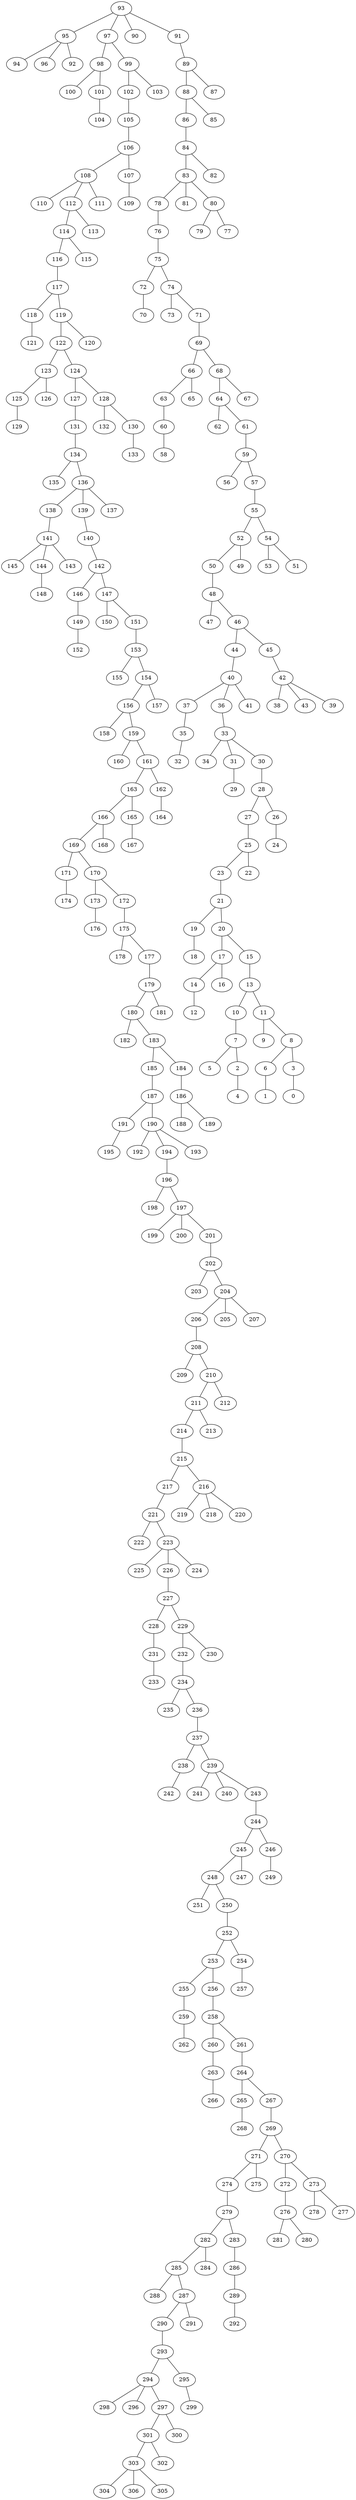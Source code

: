 graph G {
"5";
"37";
"118";
"178";
"191";
"259";
"88";
"27";
"122";
"265";
"225";
"167";
"135";
"289";
"199";
"208";
"62";
"9";
"13";
"226";
"7";
"66";
"145";
"155";
"110";
"93";
"40";
"227";
"249";
"24";
"64";
"182";
"42";
"117";
"301";
"108";
"176";
"188";
"35";
"94";
"106";
"224";
"105";
"50";
"132";
"123";
"28";
"300";
"298";
"206";
"131";
"89";
"255";
"47";
"258";
"235";
"83";
"288";
"200";
"187";
"257";
"281";
"304";
"153";
"219";
"104";
"222";
"267";
"78";
"205";
"82";
"149";
"272";
"141";
"138";
"231";
"296";
"217";
"158";
"201";
"228";
"56";
"125";
"107";
"95";
"119";
"286";
"38";
"245";
"209";
"169";
"166";
"32";
"124";
"150";
"179";
"69";
"139";
"140";
"282";
"262";
"133";
"60";
"253";
"202";
"114";
"306";
"49";
"43";
"303";
"229";
"218";
"18";
"192";
"211";
"216";
"232";
"214";
"23";
"100";
"61";
"237";
"96";
"86";
"97";
"67";
"230";
"173";
"151";
"19";
"34";
"31";
"302";
"154";
"194";
"198";
"175";
"8";
"102";
"242";
"260";
"171";
"241";
"251";
"12";
"79";
"4";
"156";
"294";
"278";
"1";
"33";
"136";
"215";
"248";
"52";
"234";
"177";
"90";
"186";
"129";
"246";
"92";
"26";
"84";
"17";
"81";
"142";
"63";
"6";
"285";
"130";
"240";
"3";
"14";
"266";
"247";
"16";
"233";
"116";
"65";
"146";
"147";
"91";
"159";
"203";
"170";
"207";
"36";
"115";
"263";
"261";
"274";
"238";
"22";
"157";
"30";
"292";
"68";
"165";
"185";
"239";
"112";
"283";
"295";
"220";
"196";
"180";
"59";
"181";
"275";
"46";
"72";
"264";
"287";
"269";
"127";
"39";
"41";
"74";
"250";
"113";
"271";
"15";
"98";
"10";
"279";
"53";
"197";
"164";
"193";
"243";
"111";
"254";
"134";
"189";
"101";
"163";
"44";
"25";
"213";
"137";
"121";
"223";
"76";
"160";
"299";
"73";
"184";
"48";
"144";
"75";
"45";
"305";
"20";
"297";
"0";
"183";
"126";
"55";
"162";
"190";
"273";
"236";
"244";
"168";
"148";
"252";
"161";
"128";
"204";
"29";
"143";
"77";
"11";
"210";
"284";
"103";
"71";
"174";
"109";
"80";
"120";
"212";
"99";
"195";
"85";
"58";
"172";
"293";
"57";
"277";
"280";
"221";
"21";
"2";
"268";
"290";
"291";
"276";
"70";
"256";
"54";
"270";
"87";
"152";
"51";
    "64" -- "61";
    "124" -- "128";
    "202" -- "204";
    "282" -- "284";
    "301" -- "302";
    "36" -- "33";
    "162" -- "164";
    "7" -- "5";
    "156" -- "159";
    "95" -- "96";
    "256" -- "258";
    "84" -- "83";
    "271" -- "275";
    "211" -- "214";
    "64" -- "62";
    "25" -- "23";
    "289" -- "292";
    "84" -- "82";
    "244" -- "246";
    "136" -- "139";
    "72" -- "70";
    "147" -- "151";
    "293" -- "294";
    "61" -- "59";
    "125" -- "129";
    "232" -- "234";
    "183" -- "185";
    "8" -- "3";
    "248" -- "251";
    "194" -- "196";
    "117" -- "119";
    "245" -- "248";
    "297" -- "301";
    "136" -- "137";
    "175" -- "177";
    "285" -- "287";
    "303" -- "306";
    "245" -- "247";
    "301" -- "303";
    "184" -- "186";
    "210" -- "211";
    "234" -- "236";
    "88" -- "86";
    "202" -- "203";
    "141" -- "144";
    "27" -- "25";
    "208" -- "210";
    "223" -- "225";
    "229" -- "232";
    "258" -- "261";
    "272" -- "276";
    "253" -- "256";
    "142" -- "146";
    "259" -- "262";
    "190" -- "192";
    "131" -- "134";
    "271" -- "274";
    "60" -- "58";
    "215" -- "216";
    "89" -- "88";
    "190" -- "194";
    "59" -- "57";
    "286" -- "289";
    "28" -- "27";
    "273" -- "277";
    "68" -- "64";
    "68" -- "67";
    "19" -- "18";
    "13" -- "11";
    "7" -- "2";
    "17" -- "14";
    "83" -- "80";
    "52" -- "49";
    "166" -- "169";
    "170" -- "172";
    "197" -- "200";
    "69" -- "68";
    "206" -- "208";
    "252" -- "254";
    "154" -- "157";
    "124" -- "127";
    "264" -- "265";
    "273" -- "278";
    "186" -- "189";
    "141" -- "145";
    "106" -- "108";
    "216" -- "219";
    "270" -- "272";
    "116" -- "117";
    "169" -- "170";
    "42" -- "39";
    "69" -- "66";
    "239" -- "241";
    "146" -- "149";
    "93" -- "91";
    "57" -- "55";
    "136" -- "138";
    "226" -- "227";
    "48" -- "47";
    "86" -- "84";
    "252" -- "253";
    "50" -- "48";
    "130" -- "133";
    "180" -- "182";
    "214" -- "215";
    "63" -- "60";
    "117" -- "118";
    "153" -- "154";
    "156" -- "158";
    "10" -- "7";
    "208" -- "209";
    "172" -- "175";
    "54" -- "51";
    "83" -- "78";
    "204" -- "205";
    "35" -- "32";
    "74" -- "73";
    "263" -- "266";
    "106" -- "107";
    "114" -- "116";
    "215" -- "217";
    "108" -- "110";
    "66" -- "63";
    "45" -- "42";
    "179" -- "180";
    "260" -- "263";
    "98" -- "101";
    "101" -- "104";
    "279" -- "282";
    "76" -- "75";
    "154" -- "156";
    "97" -- "99";
    "98" -- "100";
    "37" -- "35";
    "236" -- "237";
    "285" -- "288";
    "97" -- "98";
    "119" -- "122";
    "33" -- "30";
    "99" -- "103";
    "123" -- "126";
    "183" -- "184";
    "211" -- "213";
    "221" -- "223";
    "237" -- "239";
    "118" -- "121";
    "142" -- "147";
    "229" -- "230";
    "170" -- "173";
    "217" -- "221";
    "294" -- "297";
    "141" -- "143";
    "134" -- "135";
    "138" -- "141";
    "123" -- "125";
    "185" -- "187";
    "196" -- "197";
    "216" -- "218";
    "294" -- "296";
    "59" -- "56";
    "83" -- "81";
    "231" -- "233";
    "270" -- "273";
    "221" -- "222";
    "261" -- "264";
    "187" -- "190";
    "75" -- "72";
    "42" -- "38";
    "54" -- "53";
    "186" -- "188";
    "239" -- "240";
    "279" -- "283";
    "237" -- "238";
    "159" -- "161";
    "294" -- "298";
    "223" -- "224";
    "33" -- "31";
    "180" -- "183";
    "108" -- "111";
    "139" -- "140";
    "197" -- "201";
    "238" -- "242";
    "303" -- "304";
    "75" -- "74";
    "26" -- "24";
    "66" -- "65";
    "93" -- "95";
    "44" -- "40";
    "112" -- "114";
    "179" -- "181";
    "80" -- "79";
    "112" -- "113";
    "21" -- "19";
    "153" -- "155";
    "250" -- "252";
    "293" -- "295";
    "171" -- "174";
    "274" -- "279";
    "52" -- "50";
    "290" -- "293";
    "204" -- "206";
    "151" -- "153";
    "163" -- "165";
    "21" -- "20";
    "134" -- "136";
    "99" -- "102";
    "159" -- "160";
    "17" -- "16";
    "14" -- "12";
    "227" -- "229";
    "228" -- "231";
    "31" -- "29";
    "234" -- "235";
    "201" -- "202";
    "33" -- "34";
    "255" -- "259";
    "6" -- "1";
    "11" -- "8";
    "91" -- "89";
    "13" -- "10";
    "147" -- "150";
    "264" -- "267";
    "28" -- "26";
    "40" -- "41";
    "163" -- "166";
    "254" -- "257";
    "246" -- "249";
    "267" -- "269";
    "15" -- "13";
    "93" -- "90";
    "23" -- "21";
    "210" -- "212";
    "283" -- "286";
    "71" -- "69";
    "108" -- "112";
    "46" -- "44";
    "88" -- "85";
    "227" -- "228";
    "46" -- "45";
    "161" -- "163";
    "169" -- "171";
    "105" -- "106";
    "128" -- "130";
    "122" -- "123";
    "282" -- "285";
    "244" -- "245";
    "55" -- "54";
    "276" -- "280";
    "239" -- "243";
    "173" -- "176";
    "3" -- "0";
    "248" -- "250";
    "216" -- "220";
    "295" -- "299";
    "42" -- "43";
    "78" -- "76";
    "175" -- "178";
    "93" -- "97";
    "166" -- "168";
    "25" -- "22";
    "253" -- "255";
    "276" -- "281";
    "197" -- "199";
    "144" -- "148";
    "89" -- "87";
    "119" -- "120";
    "40" -- "37";
    "191" -- "195";
    "303" -- "305";
    "107" -- "109";
    "165" -- "167";
    "74" -- "71";
    "114" -- "115";
    "122" -- "124";
    "11" -- "9";
    "2" -- "4";
    "190" -- "193";
    "127" -- "131";
    "204" -- "207";
    "258" -- "260";
    "265" -- "268";
    "269" -- "270";
    "287" -- "291";
    "20" -- "15";
    "187" -- "191";
    "80" -- "77";
    "40" -- "36";
    "30" -- "28";
    "287" -- "290";
    "223" -- "226";
    "297" -- "300";
    "102" -- "105";
    "95" -- "92";
    "161" -- "162";
    "177" -- "179";
    "269" -- "271";
    "140" -- "142";
    "95" -- "94";
    "8" -- "6";
    "20" -- "17";
    "149" -- "152";
    "196" -- "198";
    "55" -- "52";
    "48" -- "46";
    "243" -- "244";
    "128" -- "132";
}

